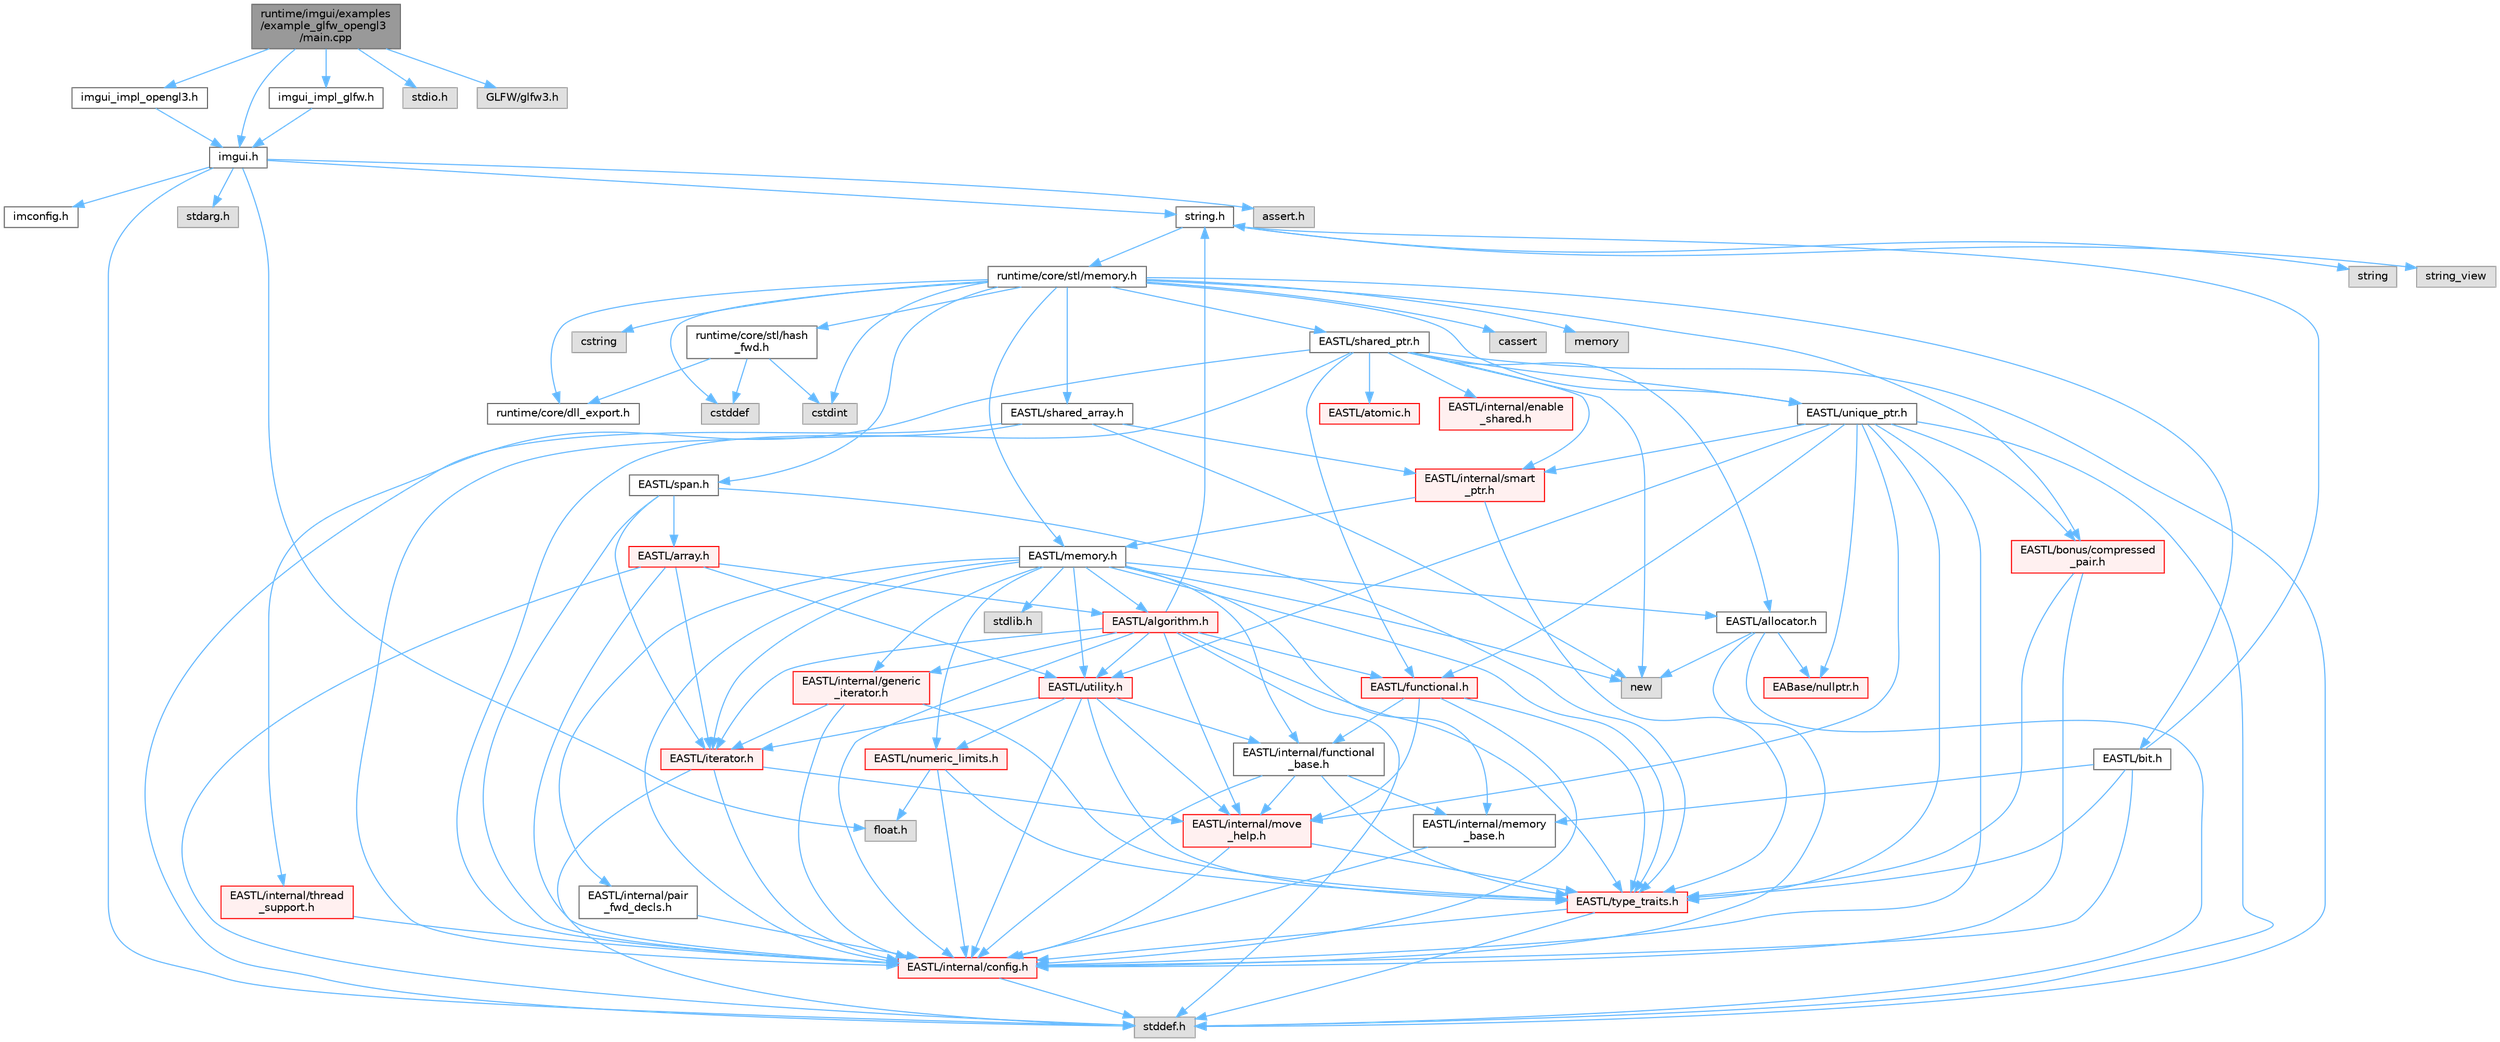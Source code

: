 digraph "runtime/imgui/examples/example_glfw_opengl3/main.cpp"
{
 // LATEX_PDF_SIZE
  bgcolor="transparent";
  edge [fontname=Helvetica,fontsize=10,labelfontname=Helvetica,labelfontsize=10];
  node [fontname=Helvetica,fontsize=10,shape=box,height=0.2,width=0.4];
  Node1 [id="Node000001",label="runtime/imgui/examples\l/example_glfw_opengl3\l/main.cpp",height=0.2,width=0.4,color="gray40", fillcolor="grey60", style="filled", fontcolor="black",tooltip=" "];
  Node1 -> Node2 [id="edge1_Node000001_Node000002",color="steelblue1",style="solid",tooltip=" "];
  Node2 [id="Node000002",label="imgui.h",height=0.2,width=0.4,color="grey40", fillcolor="white", style="filled",URL="$imgui_8h.html",tooltip=" "];
  Node2 -> Node3 [id="edge2_Node000002_Node000003",color="steelblue1",style="solid",tooltip=" "];
  Node3 [id="Node000003",label="imconfig.h",height=0.2,width=0.4,color="grey40", fillcolor="white", style="filled",URL="$imconfig_8h.html",tooltip=" "];
  Node2 -> Node4 [id="edge3_Node000002_Node000004",color="steelblue1",style="solid",tooltip=" "];
  Node4 [id="Node000004",label="float.h",height=0.2,width=0.4,color="grey60", fillcolor="#E0E0E0", style="filled",tooltip=" "];
  Node2 -> Node5 [id="edge4_Node000002_Node000005",color="steelblue1",style="solid",tooltip=" "];
  Node5 [id="Node000005",label="stdarg.h",height=0.2,width=0.4,color="grey60", fillcolor="#E0E0E0", style="filled",tooltip=" "];
  Node2 -> Node6 [id="edge5_Node000002_Node000006",color="steelblue1",style="solid",tooltip=" "];
  Node6 [id="Node000006",label="stddef.h",height=0.2,width=0.4,color="grey60", fillcolor="#E0E0E0", style="filled",tooltip=" "];
  Node2 -> Node7 [id="edge6_Node000002_Node000007",color="steelblue1",style="solid",tooltip=" "];
  Node7 [id="Node000007",label="string.h",height=0.2,width=0.4,color="grey40", fillcolor="white", style="filled",URL="$string_8h.html",tooltip=" "];
  Node7 -> Node8 [id="edge7_Node000007_Node000008",color="steelblue1",style="solid",tooltip=" "];
  Node8 [id="Node000008",label="string",height=0.2,width=0.4,color="grey60", fillcolor="#E0E0E0", style="filled",tooltip=" "];
  Node7 -> Node9 [id="edge8_Node000007_Node000009",color="steelblue1",style="solid",tooltip=" "];
  Node9 [id="Node000009",label="string_view",height=0.2,width=0.4,color="grey60", fillcolor="#E0E0E0", style="filled",tooltip=" "];
  Node7 -> Node10 [id="edge9_Node000007_Node000010",color="steelblue1",style="solid",tooltip=" "];
  Node10 [id="Node000010",label="runtime/core/stl/memory.h",height=0.2,width=0.4,color="grey40", fillcolor="white", style="filled",URL="$core_2stl_2memory_8h.html",tooltip=" "];
  Node10 -> Node11 [id="edge10_Node000010_Node000011",color="steelblue1",style="solid",tooltip=" "];
  Node11 [id="Node000011",label="cstddef",height=0.2,width=0.4,color="grey60", fillcolor="#E0E0E0", style="filled",tooltip=" "];
  Node10 -> Node12 [id="edge11_Node000010_Node000012",color="steelblue1",style="solid",tooltip=" "];
  Node12 [id="Node000012",label="cstdint",height=0.2,width=0.4,color="grey60", fillcolor="#E0E0E0", style="filled",tooltip=" "];
  Node10 -> Node13 [id="edge12_Node000010_Node000013",color="steelblue1",style="solid",tooltip=" "];
  Node13 [id="Node000013",label="cassert",height=0.2,width=0.4,color="grey60", fillcolor="#E0E0E0", style="filled",tooltip=" "];
  Node10 -> Node14 [id="edge13_Node000010_Node000014",color="steelblue1",style="solid",tooltip=" "];
  Node14 [id="Node000014",label="memory",height=0.2,width=0.4,color="grey60", fillcolor="#E0E0E0", style="filled",tooltip=" "];
  Node10 -> Node15 [id="edge14_Node000010_Node000015",color="steelblue1",style="solid",tooltip=" "];
  Node15 [id="Node000015",label="cstring",height=0.2,width=0.4,color="grey60", fillcolor="#E0E0E0", style="filled",tooltip=" "];
  Node10 -> Node16 [id="edge15_Node000010_Node000016",color="steelblue1",style="solid",tooltip=" "];
  Node16 [id="Node000016",label="EASTL/bit.h",height=0.2,width=0.4,color="grey40", fillcolor="white", style="filled",URL="$bit_8h.html",tooltip=" "];
  Node16 -> Node17 [id="edge16_Node000016_Node000017",color="steelblue1",style="solid",tooltip=" "];
  Node17 [id="Node000017",label="EASTL/internal/config.h",height=0.2,width=0.4,color="red", fillcolor="#FFF0F0", style="filled",URL="$config_8h.html",tooltip=" "];
  Node17 -> Node6 [id="edge17_Node000017_Node000006",color="steelblue1",style="solid",tooltip=" "];
  Node16 -> Node25 [id="edge18_Node000016_Node000025",color="steelblue1",style="solid",tooltip=" "];
  Node25 [id="Node000025",label="EASTL/internal/memory\l_base.h",height=0.2,width=0.4,color="grey40", fillcolor="white", style="filled",URL="$memory__base_8h.html",tooltip=" "];
  Node25 -> Node17 [id="edge19_Node000025_Node000017",color="steelblue1",style="solid",tooltip=" "];
  Node16 -> Node26 [id="edge20_Node000016_Node000026",color="steelblue1",style="solid",tooltip=" "];
  Node26 [id="Node000026",label="EASTL/type_traits.h",height=0.2,width=0.4,color="red", fillcolor="#FFF0F0", style="filled",URL="$_e_a_s_t_l_2include_2_e_a_s_t_l_2type__traits_8h.html",tooltip=" "];
  Node26 -> Node17 [id="edge21_Node000026_Node000017",color="steelblue1",style="solid",tooltip=" "];
  Node26 -> Node6 [id="edge22_Node000026_Node000006",color="steelblue1",style="solid",tooltip=" "];
  Node16 -> Node7 [id="edge23_Node000016_Node000007",color="steelblue1",style="solid",tooltip=" "];
  Node10 -> Node36 [id="edge24_Node000010_Node000036",color="steelblue1",style="solid",tooltip=" "];
  Node36 [id="Node000036",label="EASTL/memory.h",height=0.2,width=0.4,color="grey40", fillcolor="white", style="filled",URL="$_e_a_s_t_l_2include_2_e_a_s_t_l_2memory_8h.html",tooltip=" "];
  Node36 -> Node17 [id="edge25_Node000036_Node000017",color="steelblue1",style="solid",tooltip=" "];
  Node36 -> Node25 [id="edge26_Node000036_Node000025",color="steelblue1",style="solid",tooltip=" "];
  Node36 -> Node37 [id="edge27_Node000036_Node000037",color="steelblue1",style="solid",tooltip=" "];
  Node37 [id="Node000037",label="EASTL/internal/generic\l_iterator.h",height=0.2,width=0.4,color="red", fillcolor="#FFF0F0", style="filled",URL="$generic__iterator_8h.html",tooltip=" "];
  Node37 -> Node17 [id="edge28_Node000037_Node000017",color="steelblue1",style="solid",tooltip=" "];
  Node37 -> Node38 [id="edge29_Node000037_Node000038",color="steelblue1",style="solid",tooltip=" "];
  Node38 [id="Node000038",label="EASTL/iterator.h",height=0.2,width=0.4,color="red", fillcolor="#FFF0F0", style="filled",URL="$_e_a_s_t_l_2include_2_e_a_s_t_l_2iterator_8h.html",tooltip=" "];
  Node38 -> Node17 [id="edge30_Node000038_Node000017",color="steelblue1",style="solid",tooltip=" "];
  Node38 -> Node39 [id="edge31_Node000038_Node000039",color="steelblue1",style="solid",tooltip=" "];
  Node39 [id="Node000039",label="EASTL/internal/move\l_help.h",height=0.2,width=0.4,color="red", fillcolor="#FFF0F0", style="filled",URL="$move__help_8h.html",tooltip=" "];
  Node39 -> Node17 [id="edge32_Node000039_Node000017",color="steelblue1",style="solid",tooltip=" "];
  Node39 -> Node26 [id="edge33_Node000039_Node000026",color="steelblue1",style="solid",tooltip=" "];
  Node38 -> Node6 [id="edge34_Node000038_Node000006",color="steelblue1",style="solid",tooltip=" "];
  Node37 -> Node26 [id="edge35_Node000037_Node000026",color="steelblue1",style="solid",tooltip=" "];
  Node36 -> Node41 [id="edge36_Node000036_Node000041",color="steelblue1",style="solid",tooltip=" "];
  Node41 [id="Node000041",label="EASTL/internal/pair\l_fwd_decls.h",height=0.2,width=0.4,color="grey40", fillcolor="white", style="filled",URL="$pair__fwd__decls_8h.html",tooltip=" "];
  Node41 -> Node17 [id="edge37_Node000041_Node000017",color="steelblue1",style="solid",tooltip=" "];
  Node36 -> Node42 [id="edge38_Node000036_Node000042",color="steelblue1",style="solid",tooltip=" "];
  Node42 [id="Node000042",label="EASTL/internal/functional\l_base.h",height=0.2,width=0.4,color="grey40", fillcolor="white", style="filled",URL="$functional__base_8h.html",tooltip=" "];
  Node42 -> Node17 [id="edge39_Node000042_Node000017",color="steelblue1",style="solid",tooltip=" "];
  Node42 -> Node25 [id="edge40_Node000042_Node000025",color="steelblue1",style="solid",tooltip=" "];
  Node42 -> Node39 [id="edge41_Node000042_Node000039",color="steelblue1",style="solid",tooltip=" "];
  Node42 -> Node26 [id="edge42_Node000042_Node000026",color="steelblue1",style="solid",tooltip=" "];
  Node36 -> Node43 [id="edge43_Node000036_Node000043",color="steelblue1",style="solid",tooltip=" "];
  Node43 [id="Node000043",label="EASTL/algorithm.h",height=0.2,width=0.4,color="red", fillcolor="#FFF0F0", style="filled",URL="$_e_a_s_t_l_2include_2_e_a_s_t_l_2algorithm_8h.html",tooltip=" "];
  Node43 -> Node17 [id="edge44_Node000043_Node000017",color="steelblue1",style="solid",tooltip=" "];
  Node43 -> Node26 [id="edge45_Node000043_Node000026",color="steelblue1",style="solid",tooltip=" "];
  Node43 -> Node39 [id="edge46_Node000043_Node000039",color="steelblue1",style="solid",tooltip=" "];
  Node43 -> Node38 [id="edge47_Node000043_Node000038",color="steelblue1",style="solid",tooltip=" "];
  Node43 -> Node46 [id="edge48_Node000043_Node000046",color="steelblue1",style="solid",tooltip=" "];
  Node46 [id="Node000046",label="EASTL/functional.h",height=0.2,width=0.4,color="red", fillcolor="#FFF0F0", style="filled",URL="$_e_a_s_t_l_2include_2_e_a_s_t_l_2functional_8h.html",tooltip=" "];
  Node46 -> Node17 [id="edge49_Node000046_Node000017",color="steelblue1",style="solid",tooltip=" "];
  Node46 -> Node39 [id="edge50_Node000046_Node000039",color="steelblue1",style="solid",tooltip=" "];
  Node46 -> Node26 [id="edge51_Node000046_Node000026",color="steelblue1",style="solid",tooltip=" "];
  Node46 -> Node42 [id="edge52_Node000046_Node000042",color="steelblue1",style="solid",tooltip=" "];
  Node43 -> Node53 [id="edge53_Node000043_Node000053",color="steelblue1",style="solid",tooltip=" "];
  Node53 [id="Node000053",label="EASTL/utility.h",height=0.2,width=0.4,color="red", fillcolor="#FFF0F0", style="filled",URL="$_e_a_s_t_l_2include_2_e_a_s_t_l_2utility_8h.html",tooltip=" "];
  Node53 -> Node17 [id="edge54_Node000053_Node000017",color="steelblue1",style="solid",tooltip=" "];
  Node53 -> Node26 [id="edge55_Node000053_Node000026",color="steelblue1",style="solid",tooltip=" "];
  Node53 -> Node38 [id="edge56_Node000053_Node000038",color="steelblue1",style="solid",tooltip=" "];
  Node53 -> Node54 [id="edge57_Node000053_Node000054",color="steelblue1",style="solid",tooltip=" "];
  Node54 [id="Node000054",label="EASTL/numeric_limits.h",height=0.2,width=0.4,color="red", fillcolor="#FFF0F0", style="filled",URL="$numeric__limits_8h.html",tooltip=" "];
  Node54 -> Node17 [id="edge58_Node000054_Node000017",color="steelblue1",style="solid",tooltip=" "];
  Node54 -> Node26 [id="edge59_Node000054_Node000026",color="steelblue1",style="solid",tooltip=" "];
  Node54 -> Node4 [id="edge60_Node000054_Node000004",color="steelblue1",style="solid",tooltip=" "];
  Node53 -> Node42 [id="edge61_Node000053_Node000042",color="steelblue1",style="solid",tooltip=" "];
  Node53 -> Node39 [id="edge62_Node000053_Node000039",color="steelblue1",style="solid",tooltip=" "];
  Node43 -> Node37 [id="edge63_Node000043_Node000037",color="steelblue1",style="solid",tooltip=" "];
  Node43 -> Node6 [id="edge64_Node000043_Node000006",color="steelblue1",style="solid",tooltip=" "];
  Node43 -> Node7 [id="edge65_Node000043_Node000007",color="steelblue1",style="solid",tooltip=" "];
  Node36 -> Node26 [id="edge66_Node000036_Node000026",color="steelblue1",style="solid",tooltip=" "];
  Node36 -> Node50 [id="edge67_Node000036_Node000050",color="steelblue1",style="solid",tooltip=" "];
  Node50 [id="Node000050",label="EASTL/allocator.h",height=0.2,width=0.4,color="grey40", fillcolor="white", style="filled",URL="$allocator_8h.html",tooltip=" "];
  Node50 -> Node17 [id="edge68_Node000050_Node000017",color="steelblue1",style="solid",tooltip=" "];
  Node50 -> Node28 [id="edge69_Node000050_Node000028",color="steelblue1",style="solid",tooltip=" "];
  Node28 [id="Node000028",label="EABase/nullptr.h",height=0.2,width=0.4,color="red", fillcolor="#FFF0F0", style="filled",URL="$nullptr_8h.html",tooltip=" "];
  Node50 -> Node6 [id="edge70_Node000050_Node000006",color="steelblue1",style="solid",tooltip=" "];
  Node50 -> Node51 [id="edge71_Node000050_Node000051",color="steelblue1",style="solid",tooltip=" "];
  Node51 [id="Node000051",label="new",height=0.2,width=0.4,color="grey60", fillcolor="#E0E0E0", style="filled",tooltip=" "];
  Node36 -> Node38 [id="edge72_Node000036_Node000038",color="steelblue1",style="solid",tooltip=" "];
  Node36 -> Node53 [id="edge73_Node000036_Node000053",color="steelblue1",style="solid",tooltip=" "];
  Node36 -> Node54 [id="edge74_Node000036_Node000054",color="steelblue1",style="solid",tooltip=" "];
  Node36 -> Node62 [id="edge75_Node000036_Node000062",color="steelblue1",style="solid",tooltip=" "];
  Node62 [id="Node000062",label="stdlib.h",height=0.2,width=0.4,color="grey60", fillcolor="#E0E0E0", style="filled",tooltip=" "];
  Node36 -> Node51 [id="edge76_Node000036_Node000051",color="steelblue1",style="solid",tooltip=" "];
  Node10 -> Node63 [id="edge77_Node000010_Node000063",color="steelblue1",style="solid",tooltip=" "];
  Node63 [id="Node000063",label="EASTL/shared_array.h",height=0.2,width=0.4,color="grey40", fillcolor="white", style="filled",URL="$shared__array_8h.html",tooltip=" "];
  Node63 -> Node17 [id="edge78_Node000063_Node000017",color="steelblue1",style="solid",tooltip=" "];
  Node63 -> Node64 [id="edge79_Node000063_Node000064",color="steelblue1",style="solid",tooltip=" "];
  Node64 [id="Node000064",label="EASTL/internal/smart\l_ptr.h",height=0.2,width=0.4,color="red", fillcolor="#FFF0F0", style="filled",URL="$smart__ptr_8h.html",tooltip=" "];
  Node64 -> Node36 [id="edge80_Node000064_Node000036",color="steelblue1",style="solid",tooltip=" "];
  Node64 -> Node26 [id="edge81_Node000064_Node000026",color="steelblue1",style="solid",tooltip=" "];
  Node63 -> Node51 [id="edge82_Node000063_Node000051",color="steelblue1",style="solid",tooltip=" "];
  Node63 -> Node6 [id="edge83_Node000063_Node000006",color="steelblue1",style="solid",tooltip=" "];
  Node10 -> Node66 [id="edge84_Node000010_Node000066",color="steelblue1",style="solid",tooltip=" "];
  Node66 [id="Node000066",label="EASTL/unique_ptr.h",height=0.2,width=0.4,color="grey40", fillcolor="white", style="filled",URL="$unique__ptr_8h.html",tooltip=" "];
  Node66 -> Node28 [id="edge85_Node000066_Node000028",color="steelblue1",style="solid",tooltip=" "];
  Node66 -> Node67 [id="edge86_Node000066_Node000067",color="steelblue1",style="solid",tooltip=" "];
  Node67 [id="Node000067",label="EASTL/bonus/compressed\l_pair.h",height=0.2,width=0.4,color="red", fillcolor="#FFF0F0", style="filled",URL="$compressed__pair_8h.html",tooltip=" "];
  Node67 -> Node17 [id="edge87_Node000067_Node000017",color="steelblue1",style="solid",tooltip=" "];
  Node67 -> Node26 [id="edge88_Node000067_Node000026",color="steelblue1",style="solid",tooltip=" "];
  Node66 -> Node46 [id="edge89_Node000066_Node000046",color="steelblue1",style="solid",tooltip=" "];
  Node66 -> Node17 [id="edge90_Node000066_Node000017",color="steelblue1",style="solid",tooltip=" "];
  Node66 -> Node39 [id="edge91_Node000066_Node000039",color="steelblue1",style="solid",tooltip=" "];
  Node66 -> Node64 [id="edge92_Node000066_Node000064",color="steelblue1",style="solid",tooltip=" "];
  Node66 -> Node26 [id="edge93_Node000066_Node000026",color="steelblue1",style="solid",tooltip=" "];
  Node66 -> Node53 [id="edge94_Node000066_Node000053",color="steelblue1",style="solid",tooltip=" "];
  Node66 -> Node6 [id="edge95_Node000066_Node000006",color="steelblue1",style="solid",tooltip=" "];
  Node10 -> Node69 [id="edge96_Node000010_Node000069",color="steelblue1",style="solid",tooltip=" "];
  Node69 [id="Node000069",label="EASTL/shared_ptr.h",height=0.2,width=0.4,color="grey40", fillcolor="white", style="filled",URL="$shared__ptr_8h.html",tooltip=" "];
  Node69 -> Node17 [id="edge97_Node000069_Node000017",color="steelblue1",style="solid",tooltip=" "];
  Node69 -> Node64 [id="edge98_Node000069_Node000064",color="steelblue1",style="solid",tooltip=" "];
  Node69 -> Node70 [id="edge99_Node000069_Node000070",color="steelblue1",style="solid",tooltip=" "];
  Node70 [id="Node000070",label="EASTL/internal/thread\l_support.h",height=0.2,width=0.4,color="red", fillcolor="#FFF0F0", style="filled",URL="$thread__support_8h.html",tooltip=" "];
  Node70 -> Node17 [id="edge100_Node000070_Node000017",color="steelblue1",style="solid",tooltip=" "];
  Node69 -> Node66 [id="edge101_Node000069_Node000066",color="steelblue1",style="solid",tooltip=" "];
  Node69 -> Node46 [id="edge102_Node000069_Node000046",color="steelblue1",style="solid",tooltip=" "];
  Node69 -> Node50 [id="edge103_Node000069_Node000050",color="steelblue1",style="solid",tooltip=" "];
  Node69 -> Node71 [id="edge104_Node000069_Node000071",color="steelblue1",style="solid",tooltip=" "];
  Node71 [id="Node000071",label="EASTL/atomic.h",height=0.2,width=0.4,color="red", fillcolor="#FFF0F0", style="filled",URL="$_e_a_s_t_l_2include_2_e_a_s_t_l_2atomic_8h.html",tooltip=" "];
  Node69 -> Node51 [id="edge105_Node000069_Node000051",color="steelblue1",style="solid",tooltip=" "];
  Node69 -> Node6 [id="edge106_Node000069_Node000006",color="steelblue1",style="solid",tooltip=" "];
  Node69 -> Node148 [id="edge107_Node000069_Node000148",color="steelblue1",style="solid",tooltip=" "];
  Node148 [id="Node000148",label="EASTL/internal/enable\l_shared.h",height=0.2,width=0.4,color="red", fillcolor="#FFF0F0", style="filled",URL="$enable__shared_8h.html",tooltip=" "];
  Node10 -> Node149 [id="edge108_Node000010_Node000149",color="steelblue1",style="solid",tooltip=" "];
  Node149 [id="Node000149",label="EASTL/span.h",height=0.2,width=0.4,color="grey40", fillcolor="white", style="filled",URL="$span_8h.html",tooltip=" "];
  Node149 -> Node17 [id="edge109_Node000149_Node000017",color="steelblue1",style="solid",tooltip=" "];
  Node149 -> Node26 [id="edge110_Node000149_Node000026",color="steelblue1",style="solid",tooltip=" "];
  Node149 -> Node38 [id="edge111_Node000149_Node000038",color="steelblue1",style="solid",tooltip=" "];
  Node149 -> Node150 [id="edge112_Node000149_Node000150",color="steelblue1",style="solid",tooltip=" "];
  Node150 [id="Node000150",label="EASTL/array.h",height=0.2,width=0.4,color="red", fillcolor="#FFF0F0", style="filled",URL="$array_8h.html",tooltip=" "];
  Node150 -> Node17 [id="edge113_Node000150_Node000017",color="steelblue1",style="solid",tooltip=" "];
  Node150 -> Node38 [id="edge114_Node000150_Node000038",color="steelblue1",style="solid",tooltip=" "];
  Node150 -> Node43 [id="edge115_Node000150_Node000043",color="steelblue1",style="solid",tooltip=" "];
  Node150 -> Node53 [id="edge116_Node000150_Node000053",color="steelblue1",style="solid",tooltip=" "];
  Node150 -> Node6 [id="edge117_Node000150_Node000006",color="steelblue1",style="solid",tooltip=" "];
  Node10 -> Node67 [id="edge118_Node000010_Node000067",color="steelblue1",style="solid",tooltip=" "];
  Node10 -> Node152 [id="edge119_Node000010_Node000152",color="steelblue1",style="solid",tooltip=" "];
  Node152 [id="Node000152",label="runtime/core/dll_export.h",height=0.2,width=0.4,color="grey40", fillcolor="white", style="filled",URL="$dll__export_8h.html",tooltip=" "];
  Node10 -> Node153 [id="edge120_Node000010_Node000153",color="steelblue1",style="solid",tooltip=" "];
  Node153 [id="Node000153",label="runtime/core/stl/hash\l_fwd.h",height=0.2,width=0.4,color="grey40", fillcolor="white", style="filled",URL="$hash__fwd_8h.html",tooltip=" "];
  Node153 -> Node11 [id="edge121_Node000153_Node000011",color="steelblue1",style="solid",tooltip=" "];
  Node153 -> Node12 [id="edge122_Node000153_Node000012",color="steelblue1",style="solid",tooltip=" "];
  Node153 -> Node152 [id="edge123_Node000153_Node000152",color="steelblue1",style="solid",tooltip=" "];
  Node2 -> Node154 [id="edge124_Node000002_Node000154",color="steelblue1",style="solid",tooltip=" "];
  Node154 [id="Node000154",label="assert.h",height=0.2,width=0.4,color="grey60", fillcolor="#E0E0E0", style="filled",tooltip=" "];
  Node1 -> Node155 [id="edge125_Node000001_Node000155",color="steelblue1",style="solid",tooltip=" "];
  Node155 [id="Node000155",label="imgui_impl_glfw.h",height=0.2,width=0.4,color="grey40", fillcolor="white", style="filled",URL="$imgui__impl__glfw_8h.html",tooltip=" "];
  Node155 -> Node2 [id="edge126_Node000155_Node000002",color="steelblue1",style="solid",tooltip=" "];
  Node1 -> Node156 [id="edge127_Node000001_Node000156",color="steelblue1",style="solid",tooltip=" "];
  Node156 [id="Node000156",label="imgui_impl_opengl3.h",height=0.2,width=0.4,color="grey40", fillcolor="white", style="filled",URL="$imgui__impl__opengl3_8h.html",tooltip=" "];
  Node156 -> Node2 [id="edge128_Node000156_Node000002",color="steelblue1",style="solid",tooltip=" "];
  Node1 -> Node157 [id="edge129_Node000001_Node000157",color="steelblue1",style="solid",tooltip=" "];
  Node157 [id="Node000157",label="stdio.h",height=0.2,width=0.4,color="grey60", fillcolor="#E0E0E0", style="filled",tooltip=" "];
  Node1 -> Node158 [id="edge130_Node000001_Node000158",color="steelblue1",style="solid",tooltip=" "];
  Node158 [id="Node000158",label="GLFW/glfw3.h",height=0.2,width=0.4,color="grey60", fillcolor="#E0E0E0", style="filled",tooltip=" "];
}
